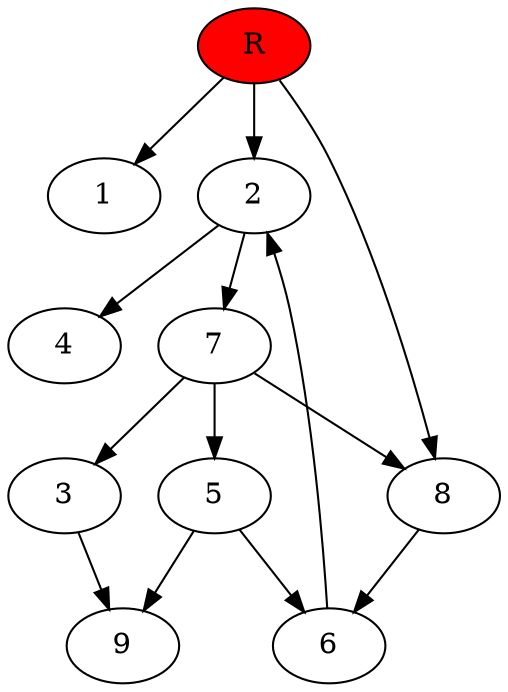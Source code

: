 digraph prb29585 {
	1
	2
	3
	4
	5
	6
	7
	8
	R [fillcolor="#ff0000" style=filled]
	2 -> 4
	2 -> 7
	3 -> 9
	5 -> 6
	5 -> 9
	6 -> 2
	7 -> 3
	7 -> 5
	7 -> 8
	8 -> 6
	R -> 1
	R -> 2
	R -> 8
}
